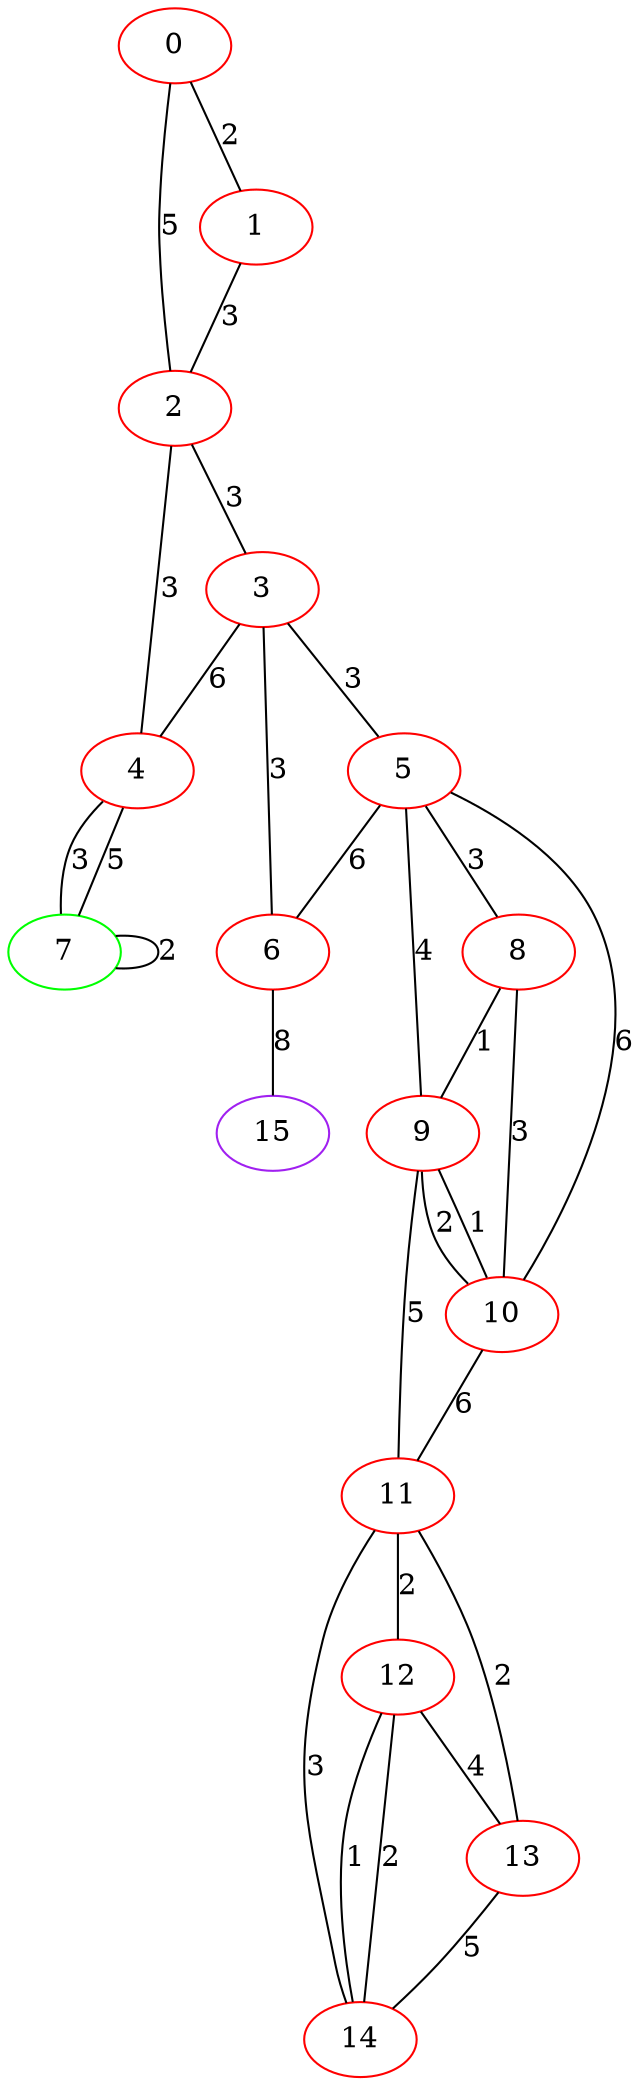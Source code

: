 graph "" {
0 [color=red, weight=1];
1 [color=red, weight=1];
2 [color=red, weight=1];
3 [color=red, weight=1];
4 [color=red, weight=1];
5 [color=red, weight=1];
6 [color=red, weight=1];
7 [color=green, weight=2];
8 [color=red, weight=1];
9 [color=red, weight=1];
10 [color=red, weight=1];
11 [color=red, weight=1];
12 [color=red, weight=1];
13 [color=red, weight=1];
14 [color=red, weight=1];
15 [color=purple, weight=4];
0 -- 1  [key=0, label=2];
0 -- 2  [key=0, label=5];
1 -- 2  [key=0, label=3];
2 -- 3  [key=0, label=3];
2 -- 4  [key=0, label=3];
3 -- 4  [key=0, label=6];
3 -- 5  [key=0, label=3];
3 -- 6  [key=0, label=3];
4 -- 7  [key=0, label=3];
4 -- 7  [key=1, label=5];
5 -- 8  [key=0, label=3];
5 -- 9  [key=0, label=4];
5 -- 10  [key=0, label=6];
5 -- 6  [key=0, label=6];
6 -- 15  [key=0, label=8];
7 -- 7  [key=0, label=2];
8 -- 9  [key=0, label=1];
8 -- 10  [key=0, label=3];
9 -- 10  [key=0, label=2];
9 -- 10  [key=1, label=1];
9 -- 11  [key=0, label=5];
10 -- 11  [key=0, label=6];
11 -- 12  [key=0, label=2];
11 -- 13  [key=0, label=2];
11 -- 14  [key=0, label=3];
12 -- 13  [key=0, label=4];
12 -- 14  [key=0, label=2];
12 -- 14  [key=1, label=1];
13 -- 14  [key=0, label=5];
}
